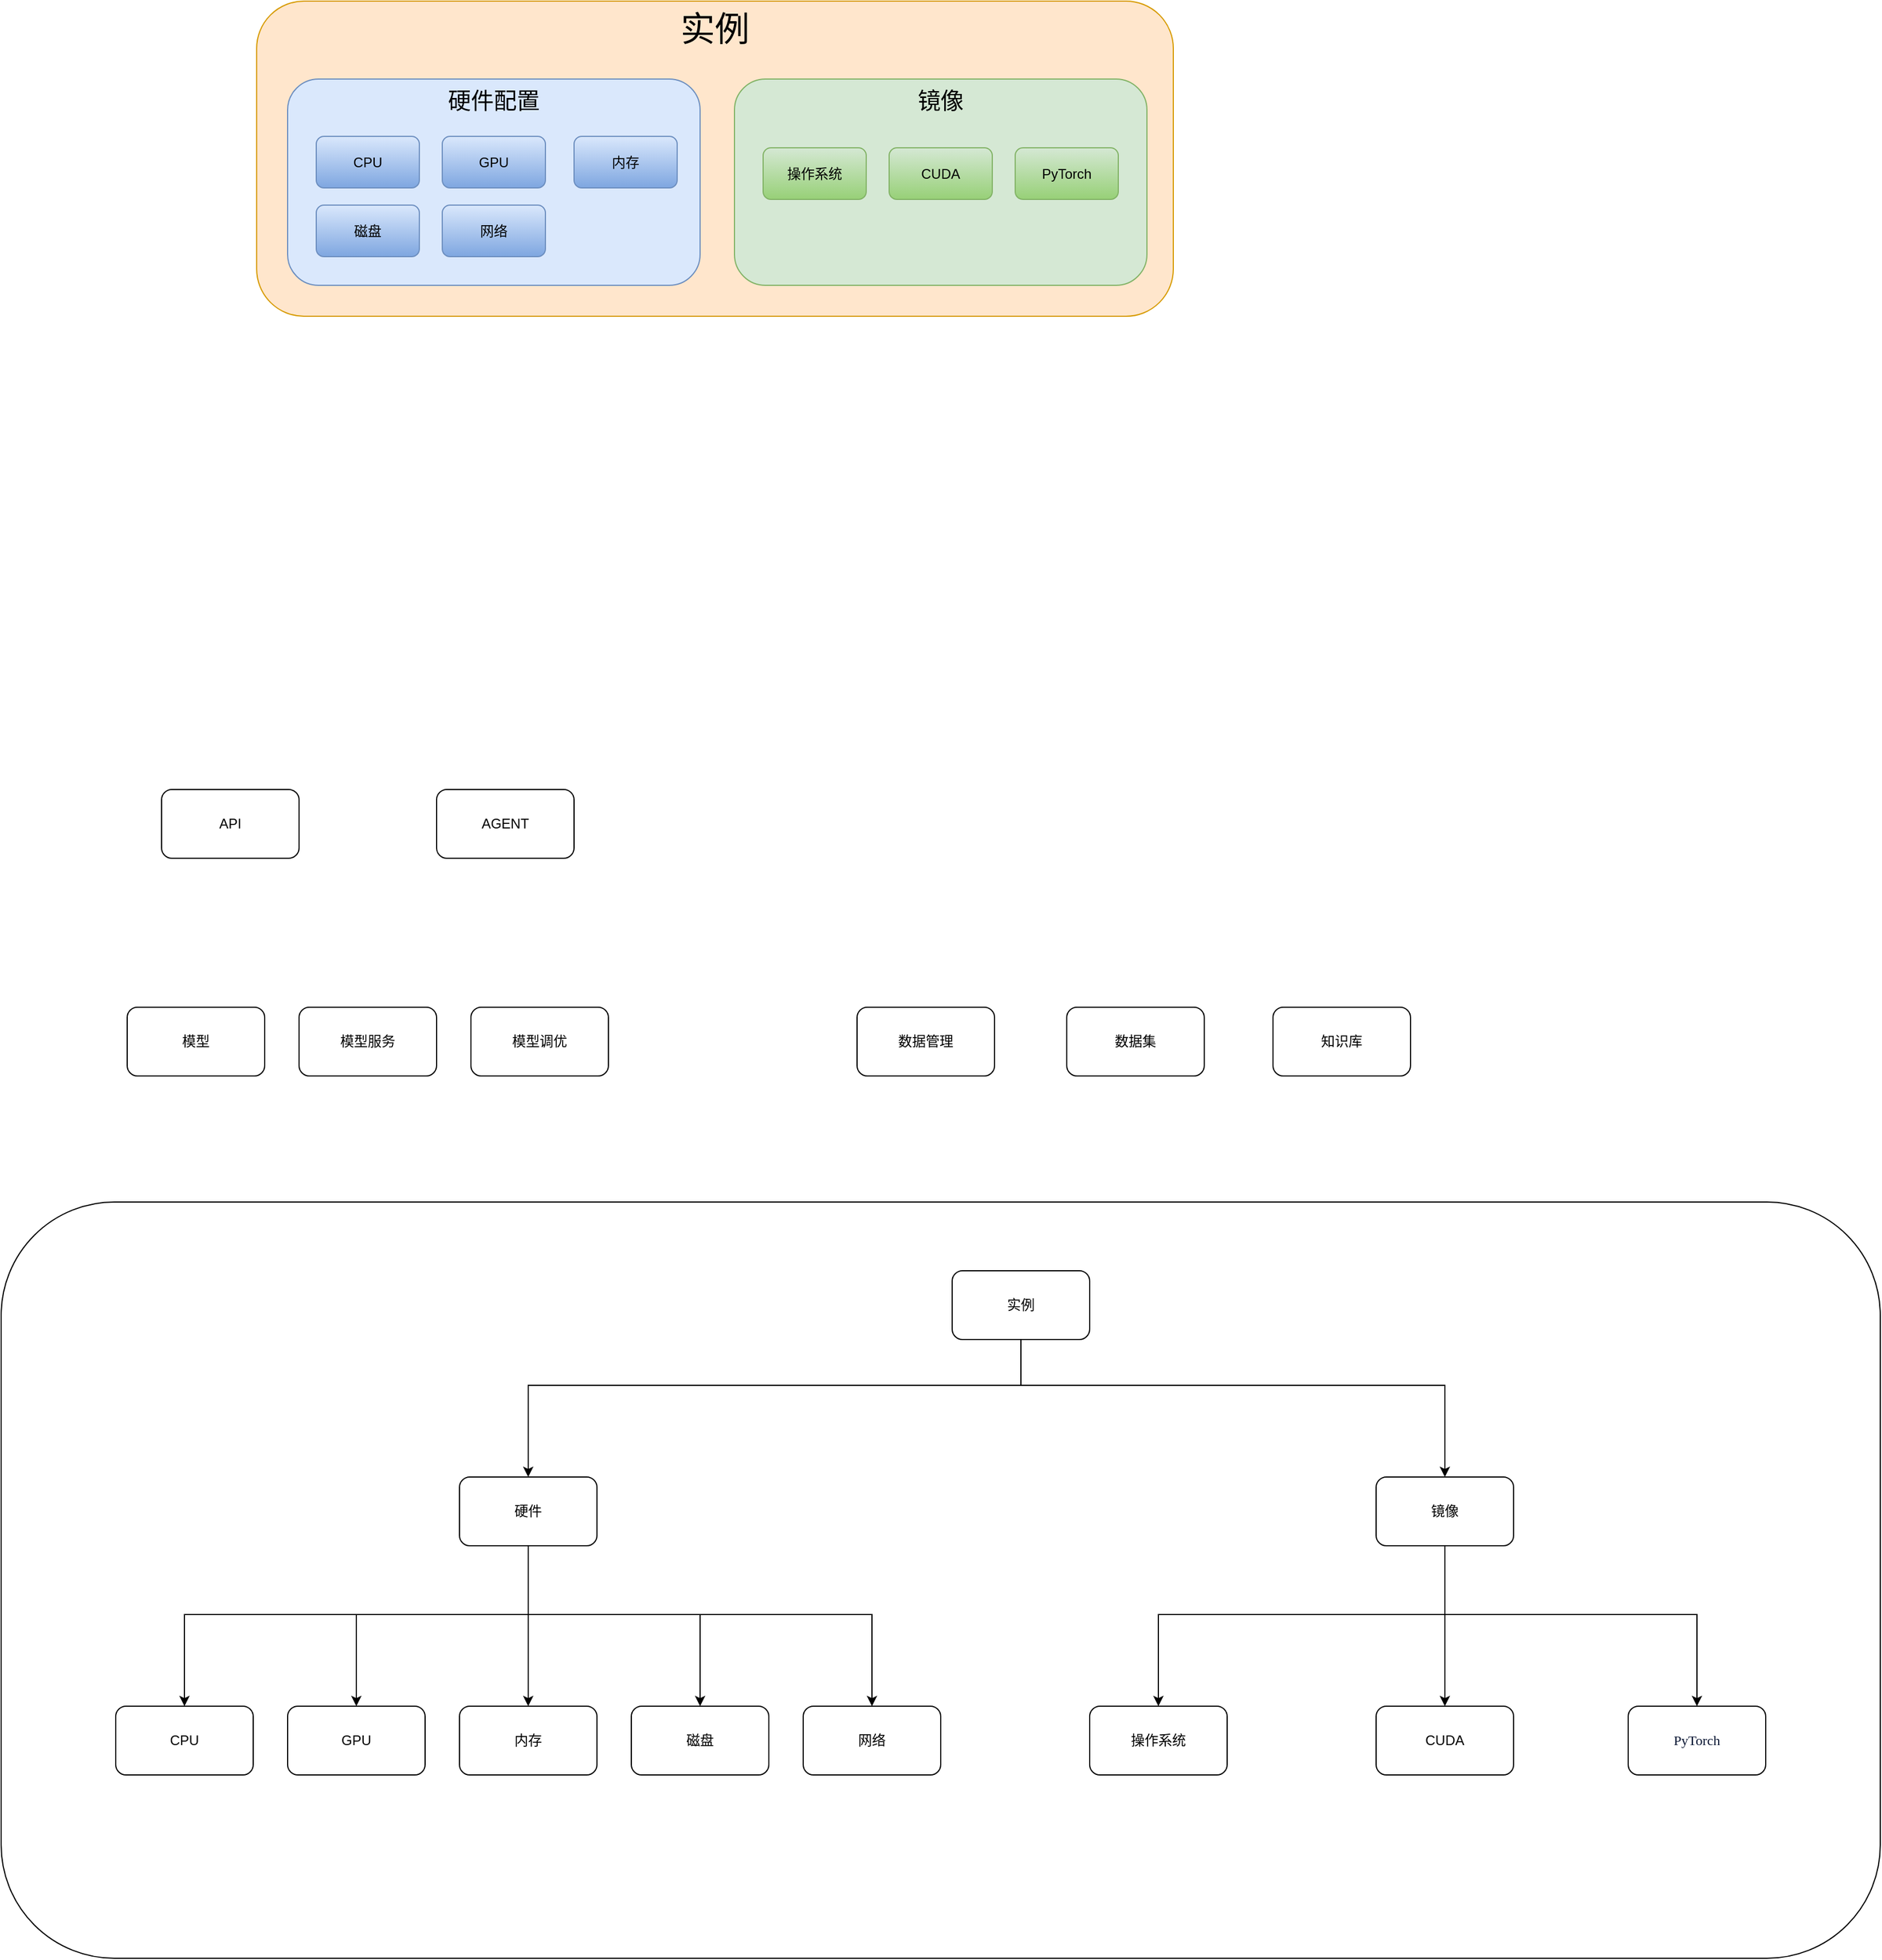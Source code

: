 <mxfile version="28.0.1">
  <diagram name="第 1 页" id="XaoYMrmnhK-bOxz_jXeJ">
    <mxGraphModel dx="2239" dy="2052" grid="1" gridSize="10" guides="1" tooltips="1" connect="1" arrows="1" fold="1" page="1" pageScale="1" pageWidth="827" pageHeight="1169" math="0" shadow="0">
      <root>
        <mxCell id="0" />
        <mxCell id="1" parent="0" />
        <mxCell id="ZqEaL4qXER9mNjsGFA9_-49" value="实例" style="rounded=1;whiteSpace=wrap;html=1;fillColor=#ffe6cc;strokeColor=#d79b00;verticalAlign=top;fontSize=30;labelBorderColor=none;" vertex="1" parent="1">
          <mxGeometry x="183" y="-1088" width="800" height="275" as="geometry" />
        </mxCell>
        <mxCell id="ZqEaL4qXER9mNjsGFA9_-25" value="" style="rounded=1;whiteSpace=wrap;html=1;" vertex="1" parent="1">
          <mxGeometry x="-40" y="-40" width="1640" height="660" as="geometry" />
        </mxCell>
        <mxCell id="ZqEaL4qXER9mNjsGFA9_-12" style="edgeStyle=orthogonalEdgeStyle;rounded=0;orthogonalLoop=1;jettySize=auto;html=1;" edge="1" parent="1" source="ZqEaL4qXER9mNjsGFA9_-4" target="ZqEaL4qXER9mNjsGFA9_-10">
          <mxGeometry relative="1" as="geometry">
            <Array as="points">
              <mxPoint x="850" y="120" />
              <mxPoint x="420" y="120" />
            </Array>
          </mxGeometry>
        </mxCell>
        <mxCell id="ZqEaL4qXER9mNjsGFA9_-13" style="edgeStyle=orthogonalEdgeStyle;rounded=0;orthogonalLoop=1;jettySize=auto;html=1;" edge="1" parent="1" source="ZqEaL4qXER9mNjsGFA9_-4" target="ZqEaL4qXER9mNjsGFA9_-11">
          <mxGeometry relative="1" as="geometry">
            <Array as="points">
              <mxPoint x="850" y="120" />
              <mxPoint x="1220" y="120" />
            </Array>
          </mxGeometry>
        </mxCell>
        <mxCell id="ZqEaL4qXER9mNjsGFA9_-4" value="实例" style="rounded=1;whiteSpace=wrap;html=1;" vertex="1" parent="1">
          <mxGeometry x="790" y="20" width="120" height="60" as="geometry" />
        </mxCell>
        <mxCell id="ZqEaL4qXER9mNjsGFA9_-5" value="操作系统" style="rounded=1;whiteSpace=wrap;html=1;" vertex="1" parent="1">
          <mxGeometry x="910" y="400" width="120" height="60" as="geometry" />
        </mxCell>
        <mxCell id="ZqEaL4qXER9mNjsGFA9_-6" value="CPU" style="rounded=1;whiteSpace=wrap;html=1;" vertex="1" parent="1">
          <mxGeometry x="60" y="400" width="120" height="60" as="geometry" />
        </mxCell>
        <mxCell id="ZqEaL4qXER9mNjsGFA9_-7" value="内存" style="rounded=1;whiteSpace=wrap;html=1;" vertex="1" parent="1">
          <mxGeometry x="360" y="400" width="120" height="60" as="geometry" />
        </mxCell>
        <mxCell id="ZqEaL4qXER9mNjsGFA9_-8" value="磁盘" style="rounded=1;whiteSpace=wrap;html=1;" vertex="1" parent="1">
          <mxGeometry x="510" y="400" width="120" height="60" as="geometry" />
        </mxCell>
        <mxCell id="ZqEaL4qXER9mNjsGFA9_-9" value="GPU" style="rounded=1;whiteSpace=wrap;html=1;" vertex="1" parent="1">
          <mxGeometry x="210" y="400" width="120" height="60" as="geometry" />
        </mxCell>
        <mxCell id="ZqEaL4qXER9mNjsGFA9_-14" style="edgeStyle=orthogonalEdgeStyle;rounded=0;orthogonalLoop=1;jettySize=auto;html=1;entryX=0.5;entryY=0;entryDx=0;entryDy=0;" edge="1" parent="1" source="ZqEaL4qXER9mNjsGFA9_-10" target="ZqEaL4qXER9mNjsGFA9_-6">
          <mxGeometry relative="1" as="geometry">
            <Array as="points">
              <mxPoint x="420" y="320" />
              <mxPoint x="120" y="320" />
            </Array>
          </mxGeometry>
        </mxCell>
        <mxCell id="ZqEaL4qXER9mNjsGFA9_-15" style="edgeStyle=orthogonalEdgeStyle;rounded=0;orthogonalLoop=1;jettySize=auto;html=1;entryX=0.5;entryY=0;entryDx=0;entryDy=0;" edge="1" parent="1" source="ZqEaL4qXER9mNjsGFA9_-10" target="ZqEaL4qXER9mNjsGFA9_-9">
          <mxGeometry relative="1" as="geometry">
            <Array as="points">
              <mxPoint x="420" y="320" />
              <mxPoint x="270" y="320" />
            </Array>
          </mxGeometry>
        </mxCell>
        <mxCell id="ZqEaL4qXER9mNjsGFA9_-16" style="edgeStyle=orthogonalEdgeStyle;rounded=0;orthogonalLoop=1;jettySize=auto;html=1;entryX=0.5;entryY=0;entryDx=0;entryDy=0;" edge="1" parent="1" source="ZqEaL4qXER9mNjsGFA9_-10" target="ZqEaL4qXER9mNjsGFA9_-7">
          <mxGeometry relative="1" as="geometry">
            <Array as="points">
              <mxPoint x="420" y="320" />
              <mxPoint x="420" y="320" />
            </Array>
          </mxGeometry>
        </mxCell>
        <mxCell id="ZqEaL4qXER9mNjsGFA9_-17" style="edgeStyle=orthogonalEdgeStyle;rounded=0;orthogonalLoop=1;jettySize=auto;html=1;exitX=0.5;exitY=1;exitDx=0;exitDy=0;" edge="1" parent="1" source="ZqEaL4qXER9mNjsGFA9_-10" target="ZqEaL4qXER9mNjsGFA9_-8">
          <mxGeometry relative="1" as="geometry">
            <Array as="points">
              <mxPoint x="420" y="320" />
              <mxPoint x="570" y="320" />
            </Array>
          </mxGeometry>
        </mxCell>
        <mxCell id="ZqEaL4qXER9mNjsGFA9_-19" style="edgeStyle=orthogonalEdgeStyle;rounded=0;orthogonalLoop=1;jettySize=auto;html=1;" edge="1" parent="1" source="ZqEaL4qXER9mNjsGFA9_-10" target="ZqEaL4qXER9mNjsGFA9_-18">
          <mxGeometry relative="1" as="geometry">
            <Array as="points">
              <mxPoint x="420" y="320" />
              <mxPoint x="720" y="320" />
            </Array>
          </mxGeometry>
        </mxCell>
        <mxCell id="ZqEaL4qXER9mNjsGFA9_-10" value="硬件" style="rounded=1;whiteSpace=wrap;html=1;" vertex="1" parent="1">
          <mxGeometry x="360" y="200" width="120" height="60" as="geometry" />
        </mxCell>
        <mxCell id="ZqEaL4qXER9mNjsGFA9_-20" style="edgeStyle=orthogonalEdgeStyle;rounded=0;orthogonalLoop=1;jettySize=auto;html=1;entryX=0.5;entryY=0;entryDx=0;entryDy=0;" edge="1" parent="1" source="ZqEaL4qXER9mNjsGFA9_-11" target="ZqEaL4qXER9mNjsGFA9_-5">
          <mxGeometry relative="1" as="geometry">
            <Array as="points">
              <mxPoint x="1220" y="320" />
              <mxPoint x="970" y="320" />
            </Array>
          </mxGeometry>
        </mxCell>
        <mxCell id="ZqEaL4qXER9mNjsGFA9_-22" style="edgeStyle=orthogonalEdgeStyle;rounded=0;orthogonalLoop=1;jettySize=auto;html=1;entryX=0.5;entryY=0;entryDx=0;entryDy=0;" edge="1" parent="1" source="ZqEaL4qXER9mNjsGFA9_-11" target="ZqEaL4qXER9mNjsGFA9_-21">
          <mxGeometry relative="1" as="geometry">
            <Array as="points">
              <mxPoint x="1220" y="330" />
              <mxPoint x="1220" y="330" />
            </Array>
          </mxGeometry>
        </mxCell>
        <mxCell id="ZqEaL4qXER9mNjsGFA9_-24" style="edgeStyle=orthogonalEdgeStyle;rounded=0;orthogonalLoop=1;jettySize=auto;html=1;entryX=0.5;entryY=0;entryDx=0;entryDy=0;" edge="1" parent="1" source="ZqEaL4qXER9mNjsGFA9_-11" target="ZqEaL4qXER9mNjsGFA9_-23">
          <mxGeometry relative="1" as="geometry">
            <Array as="points">
              <mxPoint x="1220" y="320" />
              <mxPoint x="1440" y="320" />
            </Array>
          </mxGeometry>
        </mxCell>
        <mxCell id="ZqEaL4qXER9mNjsGFA9_-11" value="镜像" style="rounded=1;whiteSpace=wrap;html=1;" vertex="1" parent="1">
          <mxGeometry x="1160" y="200" width="120" height="60" as="geometry" />
        </mxCell>
        <mxCell id="ZqEaL4qXER9mNjsGFA9_-18" value="网络" style="rounded=1;whiteSpace=wrap;html=1;" vertex="1" parent="1">
          <mxGeometry x="660" y="400" width="120" height="60" as="geometry" />
        </mxCell>
        <mxCell id="ZqEaL4qXER9mNjsGFA9_-21" value="CUDA" style="rounded=1;whiteSpace=wrap;html=1;" vertex="1" parent="1">
          <mxGeometry x="1160" y="400" width="120" height="60" as="geometry" />
        </mxCell>
        <mxCell id="ZqEaL4qXER9mNjsGFA9_-23" value="&lt;span style=&quot;color: rgb(10, 22, 51); font-family: PingFangSC-Regular; text-align: left; text-wrap-mode: nowrap; background-color: rgb(255, 255, 255);&quot;&gt;PyTorch&lt;/span&gt;" style="rounded=1;whiteSpace=wrap;html=1;" vertex="1" parent="1">
          <mxGeometry x="1380" y="400" width="120" height="60" as="geometry" />
        </mxCell>
        <mxCell id="ZqEaL4qXER9mNjsGFA9_-26" value="模型" style="rounded=1;whiteSpace=wrap;html=1;" vertex="1" parent="1">
          <mxGeometry x="70" y="-210" width="120" height="60" as="geometry" />
        </mxCell>
        <mxCell id="ZqEaL4qXER9mNjsGFA9_-27" value="模型服务" style="rounded=1;whiteSpace=wrap;html=1;" vertex="1" parent="1">
          <mxGeometry x="220" y="-210" width="120" height="60" as="geometry" />
        </mxCell>
        <mxCell id="ZqEaL4qXER9mNjsGFA9_-28" value="模型调优" style="rounded=1;whiteSpace=wrap;html=1;" vertex="1" parent="1">
          <mxGeometry x="370" y="-210" width="120" height="60" as="geometry" />
        </mxCell>
        <mxCell id="ZqEaL4qXER9mNjsGFA9_-29" value="数据管理" style="rounded=1;whiteSpace=wrap;html=1;" vertex="1" parent="1">
          <mxGeometry x="707" y="-210" width="120" height="60" as="geometry" />
        </mxCell>
        <mxCell id="ZqEaL4qXER9mNjsGFA9_-30" value="知识库" style="rounded=1;whiteSpace=wrap;html=1;" vertex="1" parent="1">
          <mxGeometry x="1070" y="-210" width="120" height="60" as="geometry" />
        </mxCell>
        <mxCell id="ZqEaL4qXER9mNjsGFA9_-31" value="数据集" style="rounded=1;whiteSpace=wrap;html=1;" vertex="1" parent="1">
          <mxGeometry x="890" y="-210" width="120" height="60" as="geometry" />
        </mxCell>
        <mxCell id="ZqEaL4qXER9mNjsGFA9_-32" value="API" style="rounded=1;whiteSpace=wrap;html=1;" vertex="1" parent="1">
          <mxGeometry x="100" y="-400" width="120" height="60" as="geometry" />
        </mxCell>
        <mxCell id="ZqEaL4qXER9mNjsGFA9_-33" value="AGENT" style="rounded=1;whiteSpace=wrap;html=1;" vertex="1" parent="1">
          <mxGeometry x="340" y="-400" width="120" height="60" as="geometry" />
        </mxCell>
        <mxCell id="ZqEaL4qXER9mNjsGFA9_-47" value="" style="group" vertex="1" connectable="0" parent="1">
          <mxGeometry x="210" y="-1020" width="360" height="180" as="geometry" />
        </mxCell>
        <mxCell id="ZqEaL4qXER9mNjsGFA9_-34" value="硬件配置" style="rounded=1;whiteSpace=wrap;html=1;verticalAlign=top;fontSize=20;fillColor=#dae8fc;strokeColor=#6c8ebf;" vertex="1" parent="ZqEaL4qXER9mNjsGFA9_-47">
          <mxGeometry width="360" height="180" as="geometry" />
        </mxCell>
        <mxCell id="ZqEaL4qXER9mNjsGFA9_-35" value="CPU" style="rounded=1;whiteSpace=wrap;html=1;fillColor=#dae8fc;gradientColor=#7ea6e0;strokeColor=#6c8ebf;" vertex="1" parent="ZqEaL4qXER9mNjsGFA9_-47">
          <mxGeometry x="25" y="50" width="90" height="45" as="geometry" />
        </mxCell>
        <mxCell id="ZqEaL4qXER9mNjsGFA9_-36" value="内存" style="rounded=1;whiteSpace=wrap;html=1;fillColor=#dae8fc;gradientColor=#7ea6e0;strokeColor=#6c8ebf;" vertex="1" parent="ZqEaL4qXER9mNjsGFA9_-47">
          <mxGeometry x="250" y="50" width="90" height="45" as="geometry" />
        </mxCell>
        <mxCell id="ZqEaL4qXER9mNjsGFA9_-37" value="磁盘" style="rounded=1;whiteSpace=wrap;html=1;fillColor=#dae8fc;gradientColor=#7ea6e0;strokeColor=#6c8ebf;" vertex="1" parent="ZqEaL4qXER9mNjsGFA9_-47">
          <mxGeometry x="25" y="110" width="90" height="45" as="geometry" />
        </mxCell>
        <mxCell id="ZqEaL4qXER9mNjsGFA9_-38" value="GPU" style="rounded=1;whiteSpace=wrap;html=1;fillColor=#dae8fc;gradientColor=#7ea6e0;strokeColor=#6c8ebf;" vertex="1" parent="ZqEaL4qXER9mNjsGFA9_-47">
          <mxGeometry x="135" y="50" width="90" height="45" as="geometry" />
        </mxCell>
        <mxCell id="ZqEaL4qXER9mNjsGFA9_-39" value="网络" style="rounded=1;whiteSpace=wrap;html=1;fillColor=#dae8fc;gradientColor=#7ea6e0;strokeColor=#6c8ebf;" vertex="1" parent="ZqEaL4qXER9mNjsGFA9_-47">
          <mxGeometry x="135" y="110" width="90" height="45" as="geometry" />
        </mxCell>
        <mxCell id="ZqEaL4qXER9mNjsGFA9_-48" value="" style="group" vertex="1" connectable="0" parent="1">
          <mxGeometry x="600" y="-1020" width="360" height="180" as="geometry" />
        </mxCell>
        <mxCell id="ZqEaL4qXER9mNjsGFA9_-41" value="镜像" style="rounded=1;whiteSpace=wrap;html=1;verticalAlign=top;fontSize=20;fillColor=#d5e8d4;strokeColor=#82b366;" vertex="1" parent="ZqEaL4qXER9mNjsGFA9_-48">
          <mxGeometry width="360" height="180" as="geometry" />
        </mxCell>
        <mxCell id="ZqEaL4qXER9mNjsGFA9_-42" value="操作系统" style="rounded=1;whiteSpace=wrap;html=1;fillColor=#d5e8d4;gradientColor=#97d077;strokeColor=#82b366;" vertex="1" parent="ZqEaL4qXER9mNjsGFA9_-48">
          <mxGeometry x="25" y="60" width="90" height="45" as="geometry" />
        </mxCell>
        <mxCell id="ZqEaL4qXER9mNjsGFA9_-43" value="PyTorch" style="rounded=1;whiteSpace=wrap;html=1;fillColor=#d5e8d4;gradientColor=#97d077;strokeColor=#82b366;" vertex="1" parent="ZqEaL4qXER9mNjsGFA9_-48">
          <mxGeometry x="245" y="60" width="90" height="45" as="geometry" />
        </mxCell>
        <mxCell id="ZqEaL4qXER9mNjsGFA9_-45" value="CUDA" style="rounded=1;whiteSpace=wrap;html=1;fillColor=#d5e8d4;gradientColor=#97d077;strokeColor=#82b366;" vertex="1" parent="ZqEaL4qXER9mNjsGFA9_-48">
          <mxGeometry x="135" y="60" width="90" height="45" as="geometry" />
        </mxCell>
      </root>
    </mxGraphModel>
  </diagram>
</mxfile>
